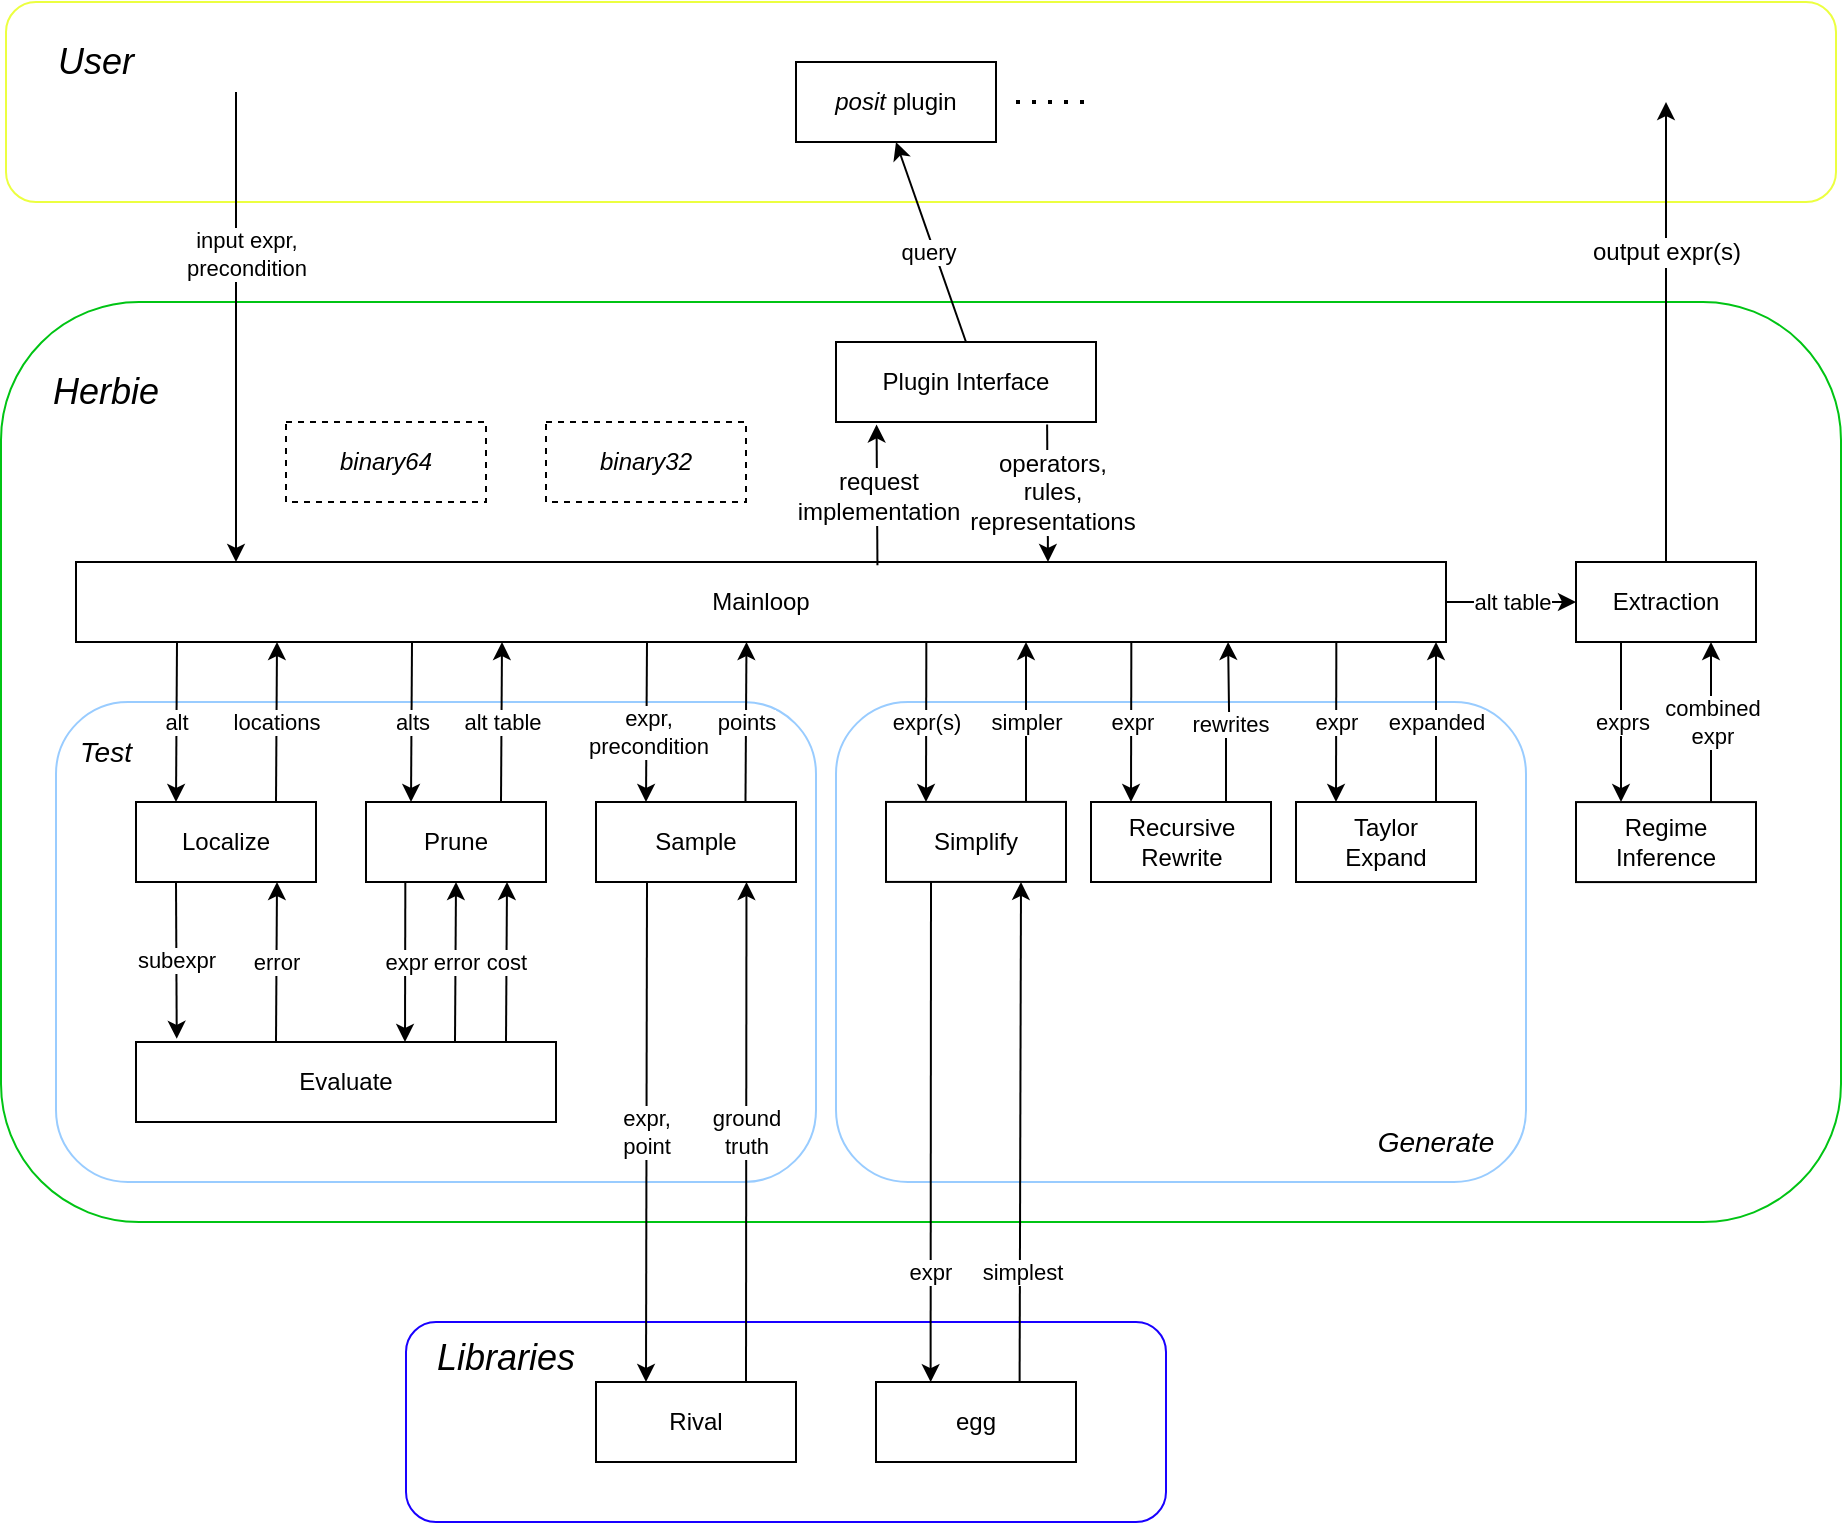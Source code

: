 <mxfile version="18.0.6" type="device"><diagram id="PBjobV1qK8d18Rz6RHWu" name="Page-1"><mxGraphModel dx="1420" dy="712" grid="1" gridSize="10" guides="1" tooltips="1" connect="1" arrows="1" fold="1" page="1" pageScale="1" pageWidth="1100" pageHeight="850" math="0" shadow="0"><root><mxCell id="0"/><mxCell id="1" parent="0"/><mxCell id="XskiZDpq82sz6ixhcIVA-36" value="" style="rounded=1;whiteSpace=wrap;html=1;strokeColor=#1900FF;fillColor=#FFFFFF;" parent="1" vertex="1"><mxGeometry x="290" y="705" width="380" height="100" as="geometry"/></mxCell><mxCell id="6-XZHUf7CiIssY0rkYSr-54" value="" style="rounded=1;whiteSpace=wrap;html=1;fontSize=14;strokeColor=#00C414;" parent="1" vertex="1"><mxGeometry x="87.5" y="195" width="920" height="460" as="geometry"/></mxCell><mxCell id="XskiZDpq82sz6ixhcIVA-31" value="&lt;span style=&quot;color: rgba(0 , 0 , 0 , 0) ; font-family: monospace ; font-size: 0px&quot;&gt;%3CmxGraphModel%3E%3Croot%3E%3CmxCell%20id%3D%220%22%2F%3E%3CmxCell%20id%3D%221%22%20parent%3D%220%22%2F%3E%3CmxCell%20id%3D%222%22%20value%3D%22points%22%20style%3D%22endArrow%3Dclassic%3Bhtml%3D1%3Brounded%3D0%3BexitX%3D0.75%3BexitY%3D0%3BexitDx%3D0%3BexitDy%3D0%3B%22%20edge%3D%221%22%20parent%3D%221%22%3E%3CmxGeometry%20width%3D%2250%22%20height%3D%2250%22%20relative%3D%221%22%20as%3D%22geometry%22%3E%3CmxPoint%20x%3D%22469.74%22%20y%3D%22450%22%20as%3D%22sourcePoint%22%2F%3E%3CmxPoint%20x%3D%22470.24%22%20y%3D%22370%22%20as%3D%22targetPoint%22%2F%3E%3C%2FmxGeometry%3E%3C%2FmxCell%3E%3C%2Froot%3E%3C%2FmxGraphModel%3E&lt;/span&gt;" style="rounded=1;whiteSpace=wrap;html=1;strokeColor=#99CCFF;" parent="1" vertex="1"><mxGeometry x="115" y="395" width="380" height="240" as="geometry"/></mxCell><mxCell id="6-XZHUf7CiIssY0rkYSr-93" value="" style="rounded=1;whiteSpace=wrap;html=1;fontSize=12;strokeColor=#ECFF40;" parent="1" vertex="1"><mxGeometry x="90" y="45" width="915" height="100" as="geometry"/></mxCell><mxCell id="6-XZHUf7CiIssY0rkYSr-48" value="" style="rounded=1;whiteSpace=wrap;html=1;strokeColor=#99CCFF;" parent="1" vertex="1"><mxGeometry x="505" y="395" width="345" height="240" as="geometry"/></mxCell><mxCell id="6-XZHUf7CiIssY0rkYSr-1" value="Simplify" style="rounded=0;whiteSpace=wrap;html=1;" parent="1" vertex="1"><mxGeometry x="530" y="444.96" width="90" height="40" as="geometry"/></mxCell><mxCell id="6-XZHUf7CiIssY0rkYSr-45" value="rewrites" style="edgeStyle=orthogonalEdgeStyle;rounded=0;orthogonalLoop=1;jettySize=auto;html=1;exitX=0.75;exitY=0;exitDx=0;exitDy=0;entryX=0.867;entryY=0.999;entryDx=0;entryDy=0;entryPerimeter=0;" parent="1" source="6-XZHUf7CiIssY0rkYSr-2" edge="1"><mxGeometry relative="1" as="geometry"><mxPoint x="701.05" y="364.96" as="targetPoint"/></mxGeometry></mxCell><mxCell id="6-XZHUf7CiIssY0rkYSr-2" value="Recursive&lt;br&gt;Rewrite" style="rounded=0;whiteSpace=wrap;html=1;" parent="1" vertex="1"><mxGeometry x="632.5" y="445" width="90" height="40" as="geometry"/></mxCell><mxCell id="6-XZHUf7CiIssY0rkYSr-3" value="Taylor&lt;br&gt;Expand" style="rounded=0;whiteSpace=wrap;html=1;" parent="1" vertex="1"><mxGeometry x="735" y="445" width="90" height="40" as="geometry"/></mxCell><mxCell id="6-XZHUf7CiIssY0rkYSr-4" value="Regime&lt;br&gt;Inference" style="rounded=0;whiteSpace=wrap;html=1;" parent="1" vertex="1"><mxGeometry x="875" y="445.04" width="90" height="40" as="geometry"/></mxCell><mxCell id="6-XZHUf7CiIssY0rkYSr-6" value="Mainloop" style="rounded=0;whiteSpace=wrap;html=1;" parent="1" vertex="1"><mxGeometry x="125" y="325" width="685" height="40" as="geometry"/></mxCell><mxCell id="6-XZHUf7CiIssY0rkYSr-8" value="Extraction" style="rounded=0;whiteSpace=wrap;html=1;" parent="1" vertex="1"><mxGeometry x="875" y="325" width="90" height="40" as="geometry"/></mxCell><mxCell id="6-XZHUf7CiIssY0rkYSr-12" value="Plugin Interface" style="rounded=0;whiteSpace=wrap;html=1;" parent="1" vertex="1"><mxGeometry x="505" y="215" width="130" height="40" as="geometry"/></mxCell><mxCell id="6-XZHUf7CiIssY0rkYSr-14" value="&lt;i&gt;posit&lt;/i&gt;&amp;nbsp;plugin" style="rounded=0;whiteSpace=wrap;html=1;" parent="1" vertex="1"><mxGeometry x="485" y="75" width="100" height="40" as="geometry"/></mxCell><mxCell id="6-XZHUf7CiIssY0rkYSr-15" value="" style="endArrow=none;dashed=1;html=1;dashPattern=1 3;strokeWidth=2;rounded=0;" parent="1" edge="1"><mxGeometry width="50" height="50" relative="1" as="geometry"><mxPoint x="595" y="95" as="sourcePoint"/><mxPoint x="635" y="95" as="targetPoint"/></mxGeometry></mxCell><mxCell id="6-XZHUf7CiIssY0rkYSr-27" value="alt table" style="endArrow=classic;html=1;rounded=0;exitX=1;exitY=0.5;exitDx=0;exitDy=0;entryX=0;entryY=0.5;entryDx=0;entryDy=0;" parent="1" source="6-XZHUf7CiIssY0rkYSr-6" target="6-XZHUf7CiIssY0rkYSr-8" edge="1"><mxGeometry width="50" height="50" relative="1" as="geometry"><mxPoint x="895" y="435" as="sourcePoint"/><mxPoint x="945" y="385" as="targetPoint"/><Array as="points"/></mxGeometry></mxCell><mxCell id="6-XZHUf7CiIssY0rkYSr-31" value="exprs" style="endArrow=classic;html=1;rounded=0;exitX=0.25;exitY=1;exitDx=0;exitDy=0;entryX=0.25;entryY=0;entryDx=0;entryDy=0;" parent="1" source="6-XZHUf7CiIssY0rkYSr-8" target="6-XZHUf7CiIssY0rkYSr-4" edge="1"><mxGeometry width="50" height="50" relative="1" as="geometry"><mxPoint x="745" y="435" as="sourcePoint"/><mxPoint x="795" y="385" as="targetPoint"/></mxGeometry></mxCell><mxCell id="6-XZHUf7CiIssY0rkYSr-32" value="combined&lt;br&gt;expr" style="endArrow=classic;html=1;rounded=0;exitX=0.75;exitY=0;exitDx=0;exitDy=0;entryX=0.75;entryY=1;entryDx=0;entryDy=0;" parent="1" source="6-XZHUf7CiIssY0rkYSr-4" target="6-XZHUf7CiIssY0rkYSr-8" edge="1"><mxGeometry width="50" height="50" relative="1" as="geometry"><mxPoint x="745" y="435" as="sourcePoint"/><mxPoint x="795" y="385" as="targetPoint"/></mxGeometry></mxCell><mxCell id="6-XZHUf7CiIssY0rkYSr-41" value="expr" style="endArrow=classic;html=1;rounded=0;entryX=0.187;entryY=0;entryDx=0;entryDy=0;entryPerimeter=0;" parent="1" edge="1"><mxGeometry width="50" height="50" relative="1" as="geometry"><mxPoint x="755.17" y="365" as="sourcePoint"/><mxPoint x="755.0" y="445" as="targetPoint"/></mxGeometry></mxCell><mxCell id="6-XZHUf7CiIssY0rkYSr-42" value="expanded" style="endArrow=classic;html=1;rounded=0;exitX=0.75;exitY=0;exitDx=0;exitDy=0;entryX=0.75;entryY=1;entryDx=0;entryDy=0;" parent="1" edge="1"><mxGeometry width="50" height="50" relative="1" as="geometry"><mxPoint x="805" y="445" as="sourcePoint"/><mxPoint x="805" y="365" as="targetPoint"/></mxGeometry></mxCell><mxCell id="6-XZHUf7CiIssY0rkYSr-43" value="expr" style="endArrow=classic;html=1;rounded=0;entryX=0.187;entryY=0;entryDx=0;entryDy=0;entryPerimeter=0;" parent="1" edge="1"><mxGeometry width="50" height="50" relative="1" as="geometry"><mxPoint x="652.67" y="365" as="sourcePoint"/><mxPoint x="652.5" y="445" as="targetPoint"/></mxGeometry></mxCell><mxCell id="6-XZHUf7CiIssY0rkYSr-55" value="&lt;font style=&quot;font-size: 18px&quot;&gt;Herbie&lt;/font&gt;" style="text;html=1;strokeColor=none;fillColor=none;align=center;verticalAlign=middle;whiteSpace=wrap;rounded=0;fontSize=14;fontStyle=2" parent="1" vertex="1"><mxGeometry x="110" y="225" width="60" height="30" as="geometry"/></mxCell><mxCell id="6-XZHUf7CiIssY0rkYSr-63" value="" style="endArrow=classic;html=1;rounded=0;fontSize=12;exitX=0.5;exitY=0;exitDx=0;exitDy=0;" parent="1" source="6-XZHUf7CiIssY0rkYSr-8" edge="1"><mxGeometry width="50" height="50" relative="1" as="geometry"><mxPoint x="695" y="305" as="sourcePoint"/><mxPoint x="920" y="95" as="targetPoint"/></mxGeometry></mxCell><mxCell id="6-XZHUf7CiIssY0rkYSr-64" value="output expr(s)" style="edgeLabel;html=1;align=center;verticalAlign=middle;resizable=0;points=[];fontSize=12;" parent="6-XZHUf7CiIssY0rkYSr-63" vertex="1" connectable="0"><mxGeometry x="0.417" y="-1" relative="1" as="geometry"><mxPoint x="-1" y="8" as="offset"/></mxGeometry></mxCell><mxCell id="6-XZHUf7CiIssY0rkYSr-65" value="expr(s)" style="endArrow=classic;html=1;rounded=0;entryX=0.187;entryY=0;entryDx=0;entryDy=0;entryPerimeter=0;" parent="1" edge="1"><mxGeometry width="50" height="50" relative="1" as="geometry"><mxPoint x="550.17" y="364.96" as="sourcePoint"/><mxPoint x="550" y="444.96" as="targetPoint"/></mxGeometry></mxCell><mxCell id="6-XZHUf7CiIssY0rkYSr-68" value="simpler" style="endArrow=classic;html=1;rounded=0;exitX=0.75;exitY=0;exitDx=0;exitDy=0;entryX=0.75;entryY=1;entryDx=0;entryDy=0;" parent="1" edge="1"><mxGeometry width="50" height="50" relative="1" as="geometry"><mxPoint x="600" y="444.96" as="sourcePoint"/><mxPoint x="600" y="364.96" as="targetPoint"/></mxGeometry></mxCell><mxCell id="6-XZHUf7CiIssY0rkYSr-70" value="Evaluate" style="rounded=0;whiteSpace=wrap;html=1;" parent="1" vertex="1"><mxGeometry x="155" y="565" width="210" height="40" as="geometry"/></mxCell><mxCell id="6-XZHUf7CiIssY0rkYSr-72" value="request&lt;br&gt;implementation" style="endArrow=classic;html=1;rounded=0;fontSize=12;entryX=0.156;entryY=1.031;entryDx=0;entryDy=0;entryPerimeter=0;exitX=0.585;exitY=0.042;exitDx=0;exitDy=0;exitPerimeter=0;" parent="1" source="6-XZHUf7CiIssY0rkYSr-6" target="6-XZHUf7CiIssY0rkYSr-12" edge="1"><mxGeometry width="50" height="50" relative="1" as="geometry"><mxPoint x="525" y="320" as="sourcePoint"/><mxPoint x="541" y="245" as="targetPoint"/></mxGeometry></mxCell><mxCell id="6-XZHUf7CiIssY0rkYSr-73" value="" style="endArrow=classic;html=1;rounded=0;fontSize=12;exitX=0.812;exitY=1.031;exitDx=0;exitDy=0;exitPerimeter=0;" parent="1" source="6-XZHUf7CiIssY0rkYSr-12" edge="1"><mxGeometry width="50" height="50" relative="1" as="geometry"><mxPoint x="600" y="245" as="sourcePoint"/><mxPoint x="611" y="325" as="targetPoint"/></mxGeometry></mxCell><mxCell id="6-XZHUf7CiIssY0rkYSr-74" value="operators,&lt;br&gt;rules,&lt;br&gt;representations" style="edgeLabel;html=1;align=center;verticalAlign=middle;resizable=0;points=[];fontSize=12;" parent="6-XZHUf7CiIssY0rkYSr-73" vertex="1" connectable="0"><mxGeometry x="-0.269" y="2" relative="1" as="geometry"><mxPoint y="9" as="offset"/></mxGeometry></mxCell><mxCell id="6-XZHUf7CiIssY0rkYSr-77" value="" style="endArrow=classic;html=1;rounded=0;fontSize=12;exitX=0.5;exitY=0;exitDx=0;exitDy=0;entryX=0.5;entryY=1;entryDx=0;entryDy=0;" parent="1" source="6-XZHUf7CiIssY0rkYSr-12" edge="1"><mxGeometry width="50" height="50" relative="1" as="geometry"><mxPoint x="555" y="205" as="sourcePoint"/><mxPoint x="535" y="115" as="targetPoint"/></mxGeometry></mxCell><mxCell id="WfZgScI90xG1M2LBQycU-11" value="query" style="edgeLabel;html=1;align=center;verticalAlign=middle;resizable=0;points=[];" parent="6-XZHUf7CiIssY0rkYSr-77" vertex="1" connectable="0"><mxGeometry x="-0.283" y="-3" relative="1" as="geometry"><mxPoint x="-10" y="-8" as="offset"/></mxGeometry></mxCell><mxCell id="6-XZHUf7CiIssY0rkYSr-87" value="Prune" style="rounded=0;whiteSpace=wrap;html=1;" parent="1" vertex="1"><mxGeometry x="270" y="445" width="90" height="40" as="geometry"/></mxCell><mxCell id="XskiZDpq82sz6ixhcIVA-5" value="Localize" style="rounded=0;whiteSpace=wrap;html=1;" parent="1" vertex="1"><mxGeometry x="155" y="445" width="90" height="40" as="geometry"/></mxCell><mxCell id="XskiZDpq82sz6ixhcIVA-7" value="Sample" style="rounded=0;whiteSpace=wrap;html=1;" parent="1" vertex="1"><mxGeometry x="385" y="445" width="100" height="40" as="geometry"/></mxCell><mxCell id="XskiZDpq82sz6ixhcIVA-8" value="alt table" style="endArrow=classic;html=1;rounded=0;exitX=0.75;exitY=0;exitDx=0;exitDy=0;" parent="1" source="6-XZHUf7CiIssY0rkYSr-87" edge="1"><mxGeometry width="50" height="50" relative="1" as="geometry"><mxPoint x="350" y="595" as="sourcePoint"/><mxPoint x="338" y="365" as="targetPoint"/></mxGeometry></mxCell><mxCell id="XskiZDpq82sz6ixhcIVA-9" value="alts" style="endArrow=classic;html=1;rounded=0;entryX=0.25;entryY=0;entryDx=0;entryDy=0;" parent="1" target="6-XZHUf7CiIssY0rkYSr-87" edge="1"><mxGeometry width="50" height="50" relative="1" as="geometry"><mxPoint x="293" y="365" as="sourcePoint"/><mxPoint x="400" y="535" as="targetPoint"/></mxGeometry></mxCell><mxCell id="XskiZDpq82sz6ixhcIVA-12" value="" style="endArrow=classic;html=1;rounded=0;fontSize=12;exitX=0.5;exitY=1;exitDx=0;exitDy=0;" parent="1" edge="1"><mxGeometry width="50" height="50" relative="1" as="geometry"><mxPoint x="205" y="90" as="sourcePoint"/><mxPoint x="205" y="325" as="targetPoint"/></mxGeometry></mxCell><mxCell id="XskiZDpq82sz6ixhcIVA-16" value="input expr,&lt;br&gt;precondition" style="edgeLabel;html=1;align=center;verticalAlign=middle;resizable=0;points=[];" parent="XskiZDpq82sz6ixhcIVA-12" vertex="1" connectable="0"><mxGeometry x="-0.291" relative="1" as="geometry"><mxPoint x="5" y="-3" as="offset"/></mxGeometry></mxCell><mxCell id="XskiZDpq82sz6ixhcIVA-19" value="alt" style="endArrow=classic;html=1;rounded=0;entryX=0.25;entryY=0;entryDx=0;entryDy=0;" parent="1" edge="1"><mxGeometry width="50" height="50" relative="1" as="geometry"><mxPoint x="175.5" y="365" as="sourcePoint"/><mxPoint x="175" y="445" as="targetPoint"/></mxGeometry></mxCell><mxCell id="XskiZDpq82sz6ixhcIVA-20" value="locations" style="endArrow=classic;html=1;rounded=0;exitX=0.75;exitY=0;exitDx=0;exitDy=0;" parent="1" edge="1"><mxGeometry width="50" height="50" relative="1" as="geometry"><mxPoint x="225" y="445" as="sourcePoint"/><mxPoint x="225.5" y="365" as="targetPoint"/></mxGeometry></mxCell><mxCell id="XskiZDpq82sz6ixhcIVA-22" value="error" style="endArrow=classic;html=1;rounded=0;exitX=0.75;exitY=0;exitDx=0;exitDy=0;" parent="1" edge="1"><mxGeometry width="50" height="50" relative="1" as="geometry"><mxPoint x="225" y="565" as="sourcePoint"/><mxPoint x="225.5" y="485" as="targetPoint"/></mxGeometry></mxCell><mxCell id="XskiZDpq82sz6ixhcIVA-25" value="error" style="endArrow=classic;html=1;rounded=0;exitX=0.75;exitY=0;exitDx=0;exitDy=0;" parent="1" edge="1"><mxGeometry width="50" height="50" relative="1" as="geometry"><mxPoint x="314.5" y="565" as="sourcePoint"/><mxPoint x="315" y="485" as="targetPoint"/></mxGeometry></mxCell><mxCell id="XskiZDpq82sz6ixhcIVA-26" value="cost" style="endArrow=classic;html=1;rounded=0;exitX=0.75;exitY=0;exitDx=0;exitDy=0;" parent="1" edge="1"><mxGeometry width="50" height="50" relative="1" as="geometry"><mxPoint x="340" y="565" as="sourcePoint"/><mxPoint x="340.5" y="485" as="targetPoint"/></mxGeometry></mxCell><mxCell id="XskiZDpq82sz6ixhcIVA-28" value="expr" style="endArrow=classic;html=1;rounded=0;entryX=0.187;entryY=0;entryDx=0;entryDy=0;entryPerimeter=0;" parent="1" edge="1"><mxGeometry width="50" height="50" relative="1" as="geometry"><mxPoint x="289.67" y="485" as="sourcePoint"/><mxPoint x="289.5" y="565" as="targetPoint"/></mxGeometry></mxCell><mxCell id="XskiZDpq82sz6ixhcIVA-29" value="subexpr" style="endArrow=classic;html=1;rounded=0;entryX=0.389;entryY=-0.04;entryDx=0;entryDy=0;entryPerimeter=0;" parent="1" edge="1"><mxGeometry width="50" height="50" relative="1" as="geometry"><mxPoint x="175" y="485" as="sourcePoint"/><mxPoint x="175.37" y="563.4" as="targetPoint"/></mxGeometry></mxCell><mxCell id="XskiZDpq82sz6ixhcIVA-32" value="&lt;font style=&quot;font-size: 14px&quot;&gt;Test&lt;br&gt;&lt;/font&gt;" style="text;html=1;strokeColor=none;fillColor=none;align=center;verticalAlign=middle;whiteSpace=wrap;rounded=0;fontStyle=2" parent="1" vertex="1"><mxGeometry x="125" y="405" width="30" height="30" as="geometry"/></mxCell><mxCell id="XskiZDpq82sz6ixhcIVA-37" value="&lt;font&gt;&lt;font style=&quot;font-size: 18px&quot;&gt;Libraries&lt;/font&gt;&lt;br&gt;&lt;/font&gt;" style="text;html=1;strokeColor=none;fillColor=none;align=center;verticalAlign=middle;whiteSpace=wrap;rounded=0;fontStyle=2" parent="1" vertex="1"><mxGeometry x="270" y="710" width="140" height="25" as="geometry"/></mxCell><mxCell id="XskiZDpq82sz6ixhcIVA-43" value="&lt;span style=&quot;color: rgba(0 , 0 , 0 , 0) ; font-family: monospace ; font-size: 0px ; background-color: rgb(248 , 249 , 250)&quot;&gt;%3CmxGraphModel%3E%3Croot%3E%3CmxCell%20id%3D%220%22%2F%3E%3CmxCell%20id%3D%221%22%20parent%3D%220%22%2F%3E%3CmxCell%20id%3D%222%22%20value%3D%22extracted%22%20style%3D%22edgeLabel%3Bhtml%3D1%3Balign%3Dcenter%3BverticalAlign%3Dmiddle%3Bresizable%3D0%3Bpoints%3D%5B%5D%3BfontSize%3D12%3B%22%20vertex%3D%221%22%20connectable%3D%220%22%20parent%3D%221%22%3E%3CmxGeometry%20x%3D%22590.5%22%20y%3D%22679.667%22%20as%3D%22geometry%22%2F%3E%3C%2FmxCell%3E%3C%2Froot%3E%3C%2FmxGraphModel%3E&lt;/span&gt;" style="endArrow=classic;html=1;rounded=0;exitX=0.25;exitY=1;exitDx=0;exitDy=0;entryX=0.273;entryY=0.002;entryDx=0;entryDy=0;entryPerimeter=0;" parent="1" source="6-XZHUf7CiIssY0rkYSr-1" target="ZgNwn_vYjyiFnQRMKAJu-1" edge="1"><mxGeometry width="50" height="50" relative="1" as="geometry"><mxPoint x="565.7" y="484.44" as="sourcePoint"/><mxPoint x="550" y="735" as="targetPoint"/></mxGeometry></mxCell><mxCell id="uF0uv0Qmmf_ZE26efQfl-6" value="expr" style="edgeLabel;html=1;align=center;verticalAlign=middle;resizable=0;points=[];" parent="XskiZDpq82sz6ixhcIVA-43" vertex="1" connectable="0"><mxGeometry x="0.121" relative="1" as="geometry"><mxPoint x="-1" y="55" as="offset"/></mxGeometry></mxCell><mxCell id="XskiZDpq82sz6ixhcIVA-44" value="" style="endArrow=classic;html=1;rounded=0;fontSize=18;entryX=0.75;entryY=1;entryDx=0;entryDy=0;exitX=0.718;exitY=0.003;exitDx=0;exitDy=0;exitPerimeter=0;" parent="1" source="ZgNwn_vYjyiFnQRMKAJu-1" target="6-XZHUf7CiIssY0rkYSr-1" edge="1"><mxGeometry width="50" height="50" relative="1" as="geometry"><mxPoint x="544.64" y="734.96" as="sourcePoint"/><mxPoint x="600" y="575" as="targetPoint"/></mxGeometry></mxCell><mxCell id="ZgNwn_vYjyiFnQRMKAJu-6" value="simplest" style="edgeLabel;html=1;align=center;verticalAlign=middle;resizable=0;points=[];" parent="XskiZDpq82sz6ixhcIVA-44" vertex="1" connectable="0"><mxGeometry x="-0.555" y="-1" relative="1" as="geometry"><mxPoint as="offset"/></mxGeometry></mxCell><mxCell id="XskiZDpq82sz6ixhcIVA-48" value="" style="endArrow=classic;html=1;rounded=0;entryX=0.25;entryY=0;entryDx=0;entryDy=0;" parent="1" edge="1"><mxGeometry width="50" height="50" relative="1" as="geometry"><mxPoint x="410.5" y="365" as="sourcePoint"/><mxPoint x="410" y="445" as="targetPoint"/></mxGeometry></mxCell><mxCell id="WfZgScI90xG1M2LBQycU-14" value="expr,&lt;br&gt;precondition" style="edgeLabel;html=1;align=center;verticalAlign=middle;resizable=0;points=[];" parent="XskiZDpq82sz6ixhcIVA-48" vertex="1" connectable="0"><mxGeometry x="-0.081" relative="1" as="geometry"><mxPoint y="8" as="offset"/></mxGeometry></mxCell><mxCell id="XskiZDpq82sz6ixhcIVA-49" value="points" style="endArrow=classic;html=1;rounded=0;exitX=0.75;exitY=0;exitDx=0;exitDy=0;" parent="1" edge="1"><mxGeometry width="50" height="50" relative="1" as="geometry"><mxPoint x="459.74" y="445" as="sourcePoint"/><mxPoint x="460.24" y="365" as="targetPoint"/></mxGeometry></mxCell><mxCell id="XskiZDpq82sz6ixhcIVA-50" value="expr,&lt;br&gt;point" style="endArrow=classic;html=1;rounded=0;entryX=0.25;entryY=0;entryDx=0;entryDy=0;" parent="1" target="XskiZDpq82sz6ixhcIVA-52" edge="1"><mxGeometry width="50" height="50" relative="1" as="geometry"><mxPoint x="410.5" y="485" as="sourcePoint"/><mxPoint x="406.25" y="735" as="targetPoint"/></mxGeometry></mxCell><mxCell id="XskiZDpq82sz6ixhcIVA-52" value="Rival" style="rounded=0;whiteSpace=wrap;html=1;" parent="1" vertex="1"><mxGeometry x="385" y="735" width="100" height="40" as="geometry"/></mxCell><mxCell id="XskiZDpq82sz6ixhcIVA-53" value="ground&lt;br&gt;truth" style="endArrow=classic;html=1;rounded=0;exitX=0.75;exitY=0;exitDx=0;exitDy=0;" parent="1" source="XskiZDpq82sz6ixhcIVA-52" edge="1"><mxGeometry width="50" height="50" relative="1" as="geometry"><mxPoint x="459.74" y="565" as="sourcePoint"/><mxPoint x="460.24" y="485" as="targetPoint"/></mxGeometry></mxCell><mxCell id="WfZgScI90xG1M2LBQycU-13" value="&lt;font style=&quot;font-size: 18px&quot;&gt;User&lt;/font&gt;" style="text;html=1;strokeColor=none;fillColor=none;align=center;verticalAlign=middle;whiteSpace=wrap;rounded=0;fontSize=14;fontStyle=2" parent="1" vertex="1"><mxGeometry x="110" y="60" width="50" height="30" as="geometry"/></mxCell><mxCell id="ZgNwn_vYjyiFnQRMKAJu-1" value="egg" style="rounded=0;whiteSpace=wrap;html=1;" parent="1" vertex="1"><mxGeometry x="525" y="735" width="100" height="40" as="geometry"/></mxCell><mxCell id="ZgNwn_vYjyiFnQRMKAJu-8" value="&lt;font style=&quot;font-size: 14px&quot;&gt;Generate&lt;br&gt;&lt;/font&gt;" style="text;html=1;strokeColor=none;fillColor=none;align=center;verticalAlign=middle;whiteSpace=wrap;rounded=0;fontStyle=2" parent="1" vertex="1"><mxGeometry x="790" y="600" width="30" height="30" as="geometry"/></mxCell><mxCell id="ZgNwn_vYjyiFnQRMKAJu-10" value="&lt;i&gt;binary64&lt;/i&gt;" style="rounded=0;whiteSpace=wrap;html=1;dashed=1;" parent="1" vertex="1"><mxGeometry x="230" y="255" width="100" height="40" as="geometry"/></mxCell><mxCell id="ZgNwn_vYjyiFnQRMKAJu-11" value="&lt;i&gt;binary32&lt;/i&gt;" style="rounded=0;whiteSpace=wrap;html=1;dashed=1;" parent="1" vertex="1"><mxGeometry x="360" y="255" width="100" height="40" as="geometry"/></mxCell></root></mxGraphModel></diagram></mxfile>